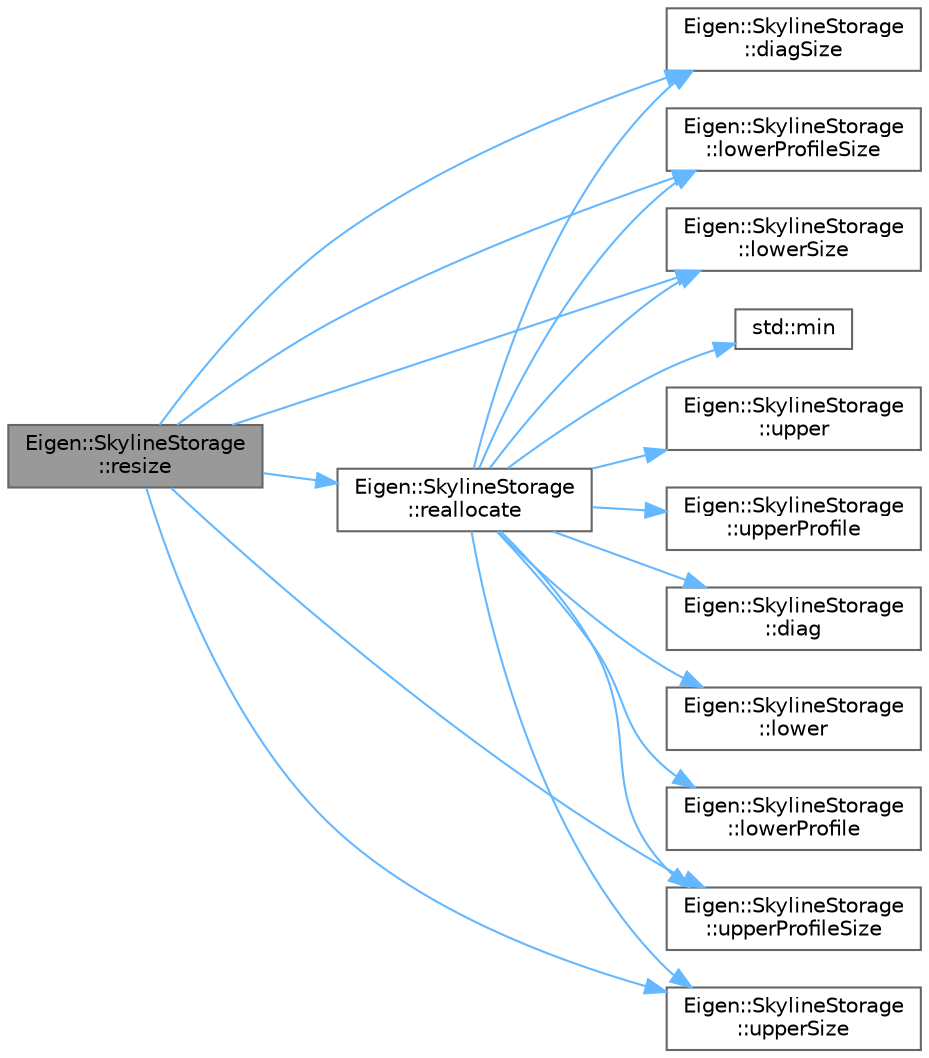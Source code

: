 digraph "Eigen::SkylineStorage::resize"
{
 // LATEX_PDF_SIZE
  bgcolor="transparent";
  edge [fontname=Helvetica,fontsize=10,labelfontname=Helvetica,labelfontsize=10];
  node [fontname=Helvetica,fontsize=10,shape=box,height=0.2,width=0.4];
  rankdir="LR";
  Node1 [id="Node000001",label="Eigen::SkylineStorage\l::resize",height=0.2,width=0.4,color="gray40", fillcolor="grey60", style="filled", fontcolor="black",tooltip=" "];
  Node1 -> Node2 [id="edge1_Node000001_Node000002",color="steelblue1",style="solid",tooltip=" "];
  Node2 [id="Node000002",label="Eigen::SkylineStorage\l::diagSize",height=0.2,width=0.4,color="grey40", fillcolor="white", style="filled",URL="$class_eigen_1_1_skyline_storage.html#ada9ba5ea1f995baa78919b5539e9a053",tooltip=" "];
  Node1 -> Node3 [id="edge2_Node000001_Node000003",color="steelblue1",style="solid",tooltip=" "];
  Node3 [id="Node000003",label="Eigen::SkylineStorage\l::lowerProfileSize",height=0.2,width=0.4,color="grey40", fillcolor="white", style="filled",URL="$class_eigen_1_1_skyline_storage.html#ad74e038e80620800e021ca8661a4e17a",tooltip=" "];
  Node1 -> Node4 [id="edge3_Node000001_Node000004",color="steelblue1",style="solid",tooltip=" "];
  Node4 [id="Node000004",label="Eigen::SkylineStorage\l::lowerSize",height=0.2,width=0.4,color="grey40", fillcolor="white", style="filled",URL="$class_eigen_1_1_skyline_storage.html#aaecc67214f7bf0d4aa91b37d58465390",tooltip=" "];
  Node1 -> Node5 [id="edge4_Node000001_Node000005",color="steelblue1",style="solid",tooltip=" "];
  Node5 [id="Node000005",label="Eigen::SkylineStorage\l::reallocate",height=0.2,width=0.4,color="grey40", fillcolor="white", style="filled",URL="$class_eigen_1_1_skyline_storage.html#adbd0f2125fc8ac1a85fc2740835b9bbe",tooltip=" "];
  Node5 -> Node6 [id="edge5_Node000005_Node000006",color="steelblue1",style="solid",tooltip=" "];
  Node6 [id="Node000006",label="Eigen::SkylineStorage\l::diag",height=0.2,width=0.4,color="grey40", fillcolor="white", style="filled",URL="$class_eigen_1_1_skyline_storage.html#a4bbc0f07e083d22c188b87343531c1f0",tooltip=" "];
  Node5 -> Node2 [id="edge6_Node000005_Node000002",color="steelblue1",style="solid",tooltip=" "];
  Node5 -> Node7 [id="edge7_Node000005_Node000007",color="steelblue1",style="solid",tooltip=" "];
  Node7 [id="Node000007",label="Eigen::SkylineStorage\l::lower",height=0.2,width=0.4,color="grey40", fillcolor="white", style="filled",URL="$class_eigen_1_1_skyline_storage.html#a56adad5518b55a066470ca1ebe8f04a8",tooltip=" "];
  Node5 -> Node8 [id="edge8_Node000005_Node000008",color="steelblue1",style="solid",tooltip=" "];
  Node8 [id="Node000008",label="Eigen::SkylineStorage\l::lowerProfile",height=0.2,width=0.4,color="grey40", fillcolor="white", style="filled",URL="$class_eigen_1_1_skyline_storage.html#aa52646ebf650abc9615f3e8b22035ae3",tooltip=" "];
  Node5 -> Node3 [id="edge9_Node000005_Node000003",color="steelblue1",style="solid",tooltip=" "];
  Node5 -> Node4 [id="edge10_Node000005_Node000004",color="steelblue1",style="solid",tooltip=" "];
  Node5 -> Node9 [id="edge11_Node000005_Node000009",color="steelblue1",style="solid",tooltip=" "];
  Node9 [id="Node000009",label="std::min",height=0.2,width=0.4,color="grey40", fillcolor="white", style="filled",URL="$namespacestd.html#ac7b9885417769949d76890454b6d072e",tooltip=" "];
  Node5 -> Node10 [id="edge12_Node000005_Node000010",color="steelblue1",style="solid",tooltip=" "];
  Node10 [id="Node000010",label="Eigen::SkylineStorage\l::upper",height=0.2,width=0.4,color="grey40", fillcolor="white", style="filled",URL="$class_eigen_1_1_skyline_storage.html#a3375400823679b02b5a58626236a83e5",tooltip=" "];
  Node5 -> Node11 [id="edge13_Node000005_Node000011",color="steelblue1",style="solid",tooltip=" "];
  Node11 [id="Node000011",label="Eigen::SkylineStorage\l::upperProfile",height=0.2,width=0.4,color="grey40", fillcolor="white", style="filled",URL="$class_eigen_1_1_skyline_storage.html#a639b5947e4344ad4eddeafe3580b0eb9",tooltip=" "];
  Node5 -> Node12 [id="edge14_Node000005_Node000012",color="steelblue1",style="solid",tooltip=" "];
  Node12 [id="Node000012",label="Eigen::SkylineStorage\l::upperProfileSize",height=0.2,width=0.4,color="grey40", fillcolor="white", style="filled",URL="$class_eigen_1_1_skyline_storage.html#aefe237af538d4524a94e07db8fc4c2b2",tooltip=" "];
  Node5 -> Node13 [id="edge15_Node000005_Node000013",color="steelblue1",style="solid",tooltip=" "];
  Node13 [id="Node000013",label="Eigen::SkylineStorage\l::upperSize",height=0.2,width=0.4,color="grey40", fillcolor="white", style="filled",URL="$class_eigen_1_1_skyline_storage.html#a4e04b8e3bda251623773b5ef46cd450a",tooltip=" "];
  Node1 -> Node12 [id="edge16_Node000001_Node000012",color="steelblue1",style="solid",tooltip=" "];
  Node1 -> Node13 [id="edge17_Node000001_Node000013",color="steelblue1",style="solid",tooltip=" "];
}
